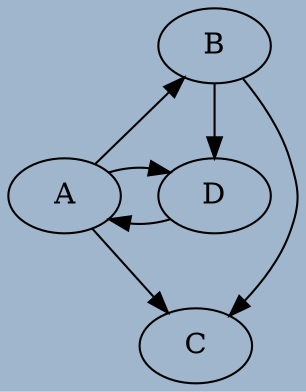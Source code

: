 digraph { graph[bgcolor=slategray3]
  A
  B
  C
  D
  A -> B -> D
  B-> C
  A -> C
  D -> A
  A ->D
  {rank=min;B}
  {rank=same;A;D}
  {rank=max;C}
  
  
} 